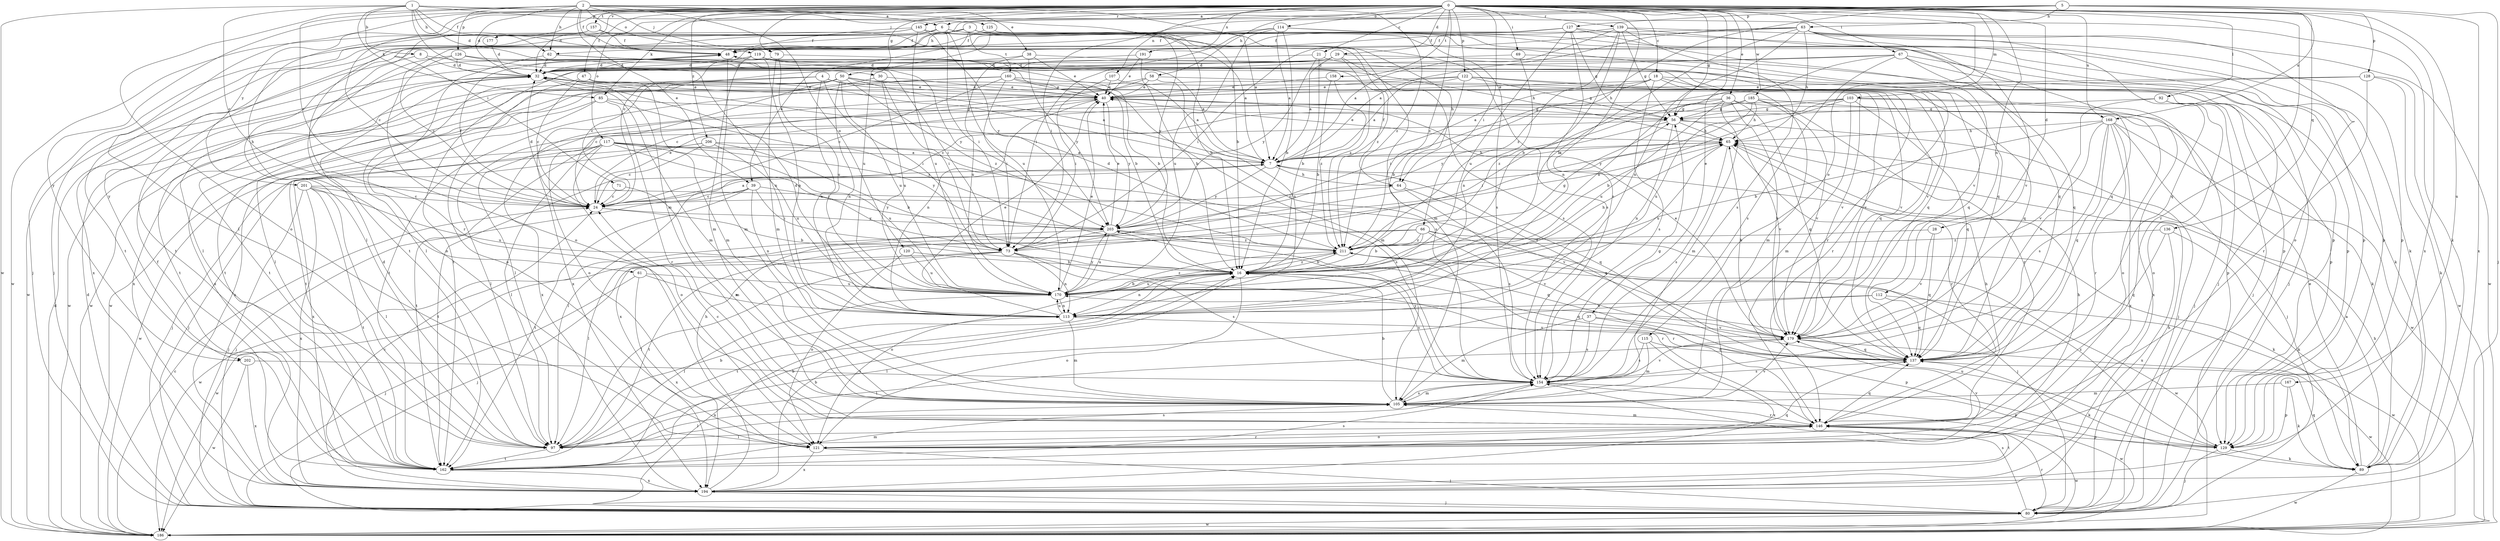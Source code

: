 strict digraph  {
0;
1;
2;
3;
4;
5;
6;
7;
8;
16;
18;
21;
24;
28;
29;
30;
32;
36;
37;
38;
39;
40;
47;
48;
50;
56;
58;
61;
62;
63;
64;
65;
66;
67;
69;
71;
73;
79;
80;
85;
89;
92;
97;
103;
105;
107;
112;
113;
114;
115;
117;
119;
120;
121;
122;
125;
126;
127;
128;
129;
136;
137;
139;
145;
146;
154;
157;
158;
160;
162;
167;
168;
170;
177;
179;
185;
186;
191;
194;
201;
202;
203;
206;
211;
0 -> 6  [label=a];
0 -> 18  [label=c];
0 -> 21  [label=c];
0 -> 28  [label=d];
0 -> 29  [label=d];
0 -> 36  [label=e];
0 -> 37  [label=e];
0 -> 47  [label=f];
0 -> 50  [label=g];
0 -> 56  [label=g];
0 -> 58  [label=h];
0 -> 61  [label=h];
0 -> 66  [label=i];
0 -> 67  [label=i];
0 -> 69  [label=i];
0 -> 71  [label=i];
0 -> 79  [label=j];
0 -> 85  [label=k];
0 -> 92  [label=l];
0 -> 97  [label=l];
0 -> 103  [label=m];
0 -> 107  [label=n];
0 -> 112  [label=n];
0 -> 114  [label=o];
0 -> 115  [label=o];
0 -> 117  [label=o];
0 -> 122  [label=p];
0 -> 136  [label=q];
0 -> 139  [label=r];
0 -> 145  [label=r];
0 -> 146  [label=r];
0 -> 154  [label=s];
0 -> 157  [label=t];
0 -> 158  [label=t];
0 -> 167  [label=u];
0 -> 168  [label=u];
0 -> 177  [label=v];
0 -> 185  [label=w];
0 -> 191  [label=x];
0 -> 194  [label=x];
0 -> 201  [label=y];
0 -> 202  [label=y];
0 -> 206  [label=z];
0 -> 211  [label=z];
1 -> 8  [label=b];
1 -> 16  [label=b];
1 -> 24  [label=c];
1 -> 30  [label=d];
1 -> 48  [label=f];
1 -> 62  [label=h];
1 -> 85  [label=k];
1 -> 89  [label=k];
1 -> 105  [label=m];
1 -> 125  [label=p];
1 -> 186  [label=w];
2 -> 6  [label=a];
2 -> 7  [label=a];
2 -> 24  [label=c];
2 -> 32  [label=d];
2 -> 38  [label=e];
2 -> 39  [label=e];
2 -> 48  [label=f];
2 -> 62  [label=h];
2 -> 79  [label=j];
2 -> 119  [label=o];
2 -> 120  [label=o];
2 -> 121  [label=o];
2 -> 126  [label=p];
2 -> 211  [label=z];
3 -> 39  [label=e];
3 -> 62  [label=h];
3 -> 105  [label=m];
3 -> 121  [label=o];
3 -> 137  [label=q];
3 -> 154  [label=s];
3 -> 160  [label=t];
3 -> 162  [label=t];
3 -> 202  [label=y];
3 -> 203  [label=y];
4 -> 40  [label=e];
4 -> 73  [label=i];
4 -> 113  [label=n];
4 -> 162  [label=t];
4 -> 179  [label=v];
4 -> 186  [label=w];
5 -> 24  [label=c];
5 -> 32  [label=d];
5 -> 63  [label=h];
5 -> 64  [label=h];
5 -> 73  [label=i];
5 -> 80  [label=j];
5 -> 127  [label=p];
5 -> 128  [label=p];
5 -> 168  [label=u];
5 -> 194  [label=x];
6 -> 48  [label=f];
6 -> 64  [label=h];
6 -> 73  [label=i];
6 -> 80  [label=j];
6 -> 129  [label=p];
6 -> 162  [label=t];
6 -> 170  [label=u];
7 -> 64  [label=h];
7 -> 65  [label=h];
7 -> 97  [label=l];
7 -> 137  [label=q];
7 -> 162  [label=t];
7 -> 203  [label=y];
8 -> 32  [label=d];
8 -> 137  [label=q];
8 -> 194  [label=x];
16 -> 65  [label=h];
16 -> 113  [label=n];
16 -> 121  [label=o];
16 -> 137  [label=q];
16 -> 154  [label=s];
16 -> 162  [label=t];
16 -> 170  [label=u];
16 -> 211  [label=z];
18 -> 7  [label=a];
18 -> 40  [label=e];
18 -> 73  [label=i];
18 -> 129  [label=p];
18 -> 137  [label=q];
18 -> 146  [label=r];
18 -> 154  [label=s];
21 -> 16  [label=b];
21 -> 32  [label=d];
21 -> 146  [label=r];
21 -> 203  [label=y];
24 -> 7  [label=a];
24 -> 16  [label=b];
24 -> 32  [label=d];
24 -> 40  [label=e];
24 -> 48  [label=f];
24 -> 203  [label=y];
28 -> 137  [label=q];
28 -> 179  [label=v];
28 -> 211  [label=z];
29 -> 7  [label=a];
29 -> 24  [label=c];
29 -> 32  [label=d];
29 -> 80  [label=j];
29 -> 154  [label=s];
29 -> 162  [label=t];
29 -> 211  [label=z];
30 -> 40  [label=e];
30 -> 73  [label=i];
30 -> 97  [label=l];
30 -> 170  [label=u];
32 -> 40  [label=e];
32 -> 105  [label=m];
32 -> 154  [label=s];
32 -> 162  [label=t];
36 -> 56  [label=g];
36 -> 89  [label=k];
36 -> 105  [label=m];
36 -> 137  [label=q];
36 -> 170  [label=u];
36 -> 179  [label=v];
36 -> 194  [label=x];
36 -> 203  [label=y];
37 -> 105  [label=m];
37 -> 129  [label=p];
37 -> 154  [label=s];
37 -> 179  [label=v];
38 -> 32  [label=d];
38 -> 40  [label=e];
38 -> 137  [label=q];
38 -> 170  [label=u];
38 -> 203  [label=y];
39 -> 24  [label=c];
39 -> 73  [label=i];
39 -> 80  [label=j];
39 -> 113  [label=n];
39 -> 162  [label=t];
39 -> 203  [label=y];
40 -> 56  [label=g];
40 -> 113  [label=n];
40 -> 121  [label=o];
40 -> 203  [label=y];
47 -> 24  [label=c];
47 -> 40  [label=e];
47 -> 105  [label=m];
47 -> 121  [label=o];
48 -> 32  [label=d];
48 -> 105  [label=m];
50 -> 7  [label=a];
50 -> 24  [label=c];
50 -> 40  [label=e];
50 -> 113  [label=n];
50 -> 162  [label=t];
50 -> 170  [label=u];
50 -> 179  [label=v];
50 -> 186  [label=w];
50 -> 194  [label=x];
50 -> 211  [label=z];
56 -> 65  [label=h];
56 -> 73  [label=i];
56 -> 80  [label=j];
56 -> 97  [label=l];
56 -> 113  [label=n];
56 -> 179  [label=v];
58 -> 24  [label=c];
58 -> 40  [label=e];
58 -> 113  [label=n];
58 -> 137  [label=q];
58 -> 186  [label=w];
61 -> 80  [label=j];
61 -> 113  [label=n];
61 -> 170  [label=u];
61 -> 194  [label=x];
62 -> 32  [label=d];
62 -> 73  [label=i];
62 -> 121  [label=o];
62 -> 179  [label=v];
63 -> 7  [label=a];
63 -> 16  [label=b];
63 -> 48  [label=f];
63 -> 65  [label=h];
63 -> 73  [label=i];
63 -> 113  [label=n];
63 -> 121  [label=o];
63 -> 137  [label=q];
63 -> 179  [label=v];
63 -> 186  [label=w];
64 -> 24  [label=c];
64 -> 48  [label=f];
64 -> 137  [label=q];
64 -> 154  [label=s];
65 -> 7  [label=a];
65 -> 40  [label=e];
65 -> 146  [label=r];
65 -> 154  [label=s];
65 -> 170  [label=u];
65 -> 194  [label=x];
66 -> 16  [label=b];
66 -> 80  [label=j];
66 -> 89  [label=k];
66 -> 97  [label=l];
66 -> 162  [label=t];
66 -> 179  [label=v];
66 -> 211  [label=z];
67 -> 32  [label=d];
67 -> 80  [label=j];
67 -> 89  [label=k];
67 -> 97  [label=l];
67 -> 137  [label=q];
67 -> 154  [label=s];
67 -> 170  [label=u];
69 -> 32  [label=d];
69 -> 113  [label=n];
69 -> 129  [label=p];
71 -> 24  [label=c];
71 -> 105  [label=m];
73 -> 80  [label=j];
73 -> 97  [label=l];
73 -> 113  [label=n];
73 -> 146  [label=r];
73 -> 154  [label=s];
73 -> 186  [label=w];
79 -> 7  [label=a];
79 -> 32  [label=d];
79 -> 105  [label=m];
79 -> 170  [label=u];
80 -> 32  [label=d];
80 -> 65  [label=h];
80 -> 113  [label=n];
80 -> 146  [label=r];
80 -> 154  [label=s];
80 -> 186  [label=w];
85 -> 56  [label=g];
85 -> 146  [label=r];
85 -> 162  [label=t];
85 -> 194  [label=x];
85 -> 211  [label=z];
89 -> 7  [label=a];
89 -> 40  [label=e];
89 -> 137  [label=q];
89 -> 186  [label=w];
92 -> 56  [label=g];
92 -> 121  [label=o];
92 -> 129  [label=p];
92 -> 179  [label=v];
97 -> 16  [label=b];
97 -> 32  [label=d];
97 -> 146  [label=r];
97 -> 154  [label=s];
97 -> 162  [label=t];
103 -> 16  [label=b];
103 -> 56  [label=g];
103 -> 80  [label=j];
103 -> 97  [label=l];
103 -> 105  [label=m];
103 -> 137  [label=q];
103 -> 194  [label=x];
103 -> 203  [label=y];
105 -> 16  [label=b];
105 -> 97  [label=l];
105 -> 146  [label=r];
105 -> 154  [label=s];
105 -> 179  [label=v];
107 -> 7  [label=a];
107 -> 40  [label=e];
107 -> 73  [label=i];
112 -> 97  [label=l];
112 -> 113  [label=n];
112 -> 137  [label=q];
112 -> 186  [label=w];
113 -> 40  [label=e];
113 -> 105  [label=m];
113 -> 170  [label=u];
113 -> 179  [label=v];
114 -> 7  [label=a];
114 -> 16  [label=b];
114 -> 48  [label=f];
114 -> 73  [label=i];
114 -> 89  [label=k];
114 -> 129  [label=p];
114 -> 170  [label=u];
115 -> 105  [label=m];
115 -> 137  [label=q];
115 -> 154  [label=s];
115 -> 194  [label=x];
117 -> 7  [label=a];
117 -> 73  [label=i];
117 -> 80  [label=j];
117 -> 97  [label=l];
117 -> 121  [label=o];
117 -> 154  [label=s];
117 -> 162  [label=t];
117 -> 170  [label=u];
117 -> 186  [label=w];
117 -> 203  [label=y];
119 -> 16  [label=b];
119 -> 32  [label=d];
119 -> 65  [label=h];
119 -> 105  [label=m];
119 -> 113  [label=n];
119 -> 186  [label=w];
119 -> 203  [label=y];
120 -> 16  [label=b];
120 -> 121  [label=o];
120 -> 170  [label=u];
121 -> 65  [label=h];
121 -> 80  [label=j];
121 -> 179  [label=v];
121 -> 194  [label=x];
122 -> 7  [label=a];
122 -> 16  [label=b];
122 -> 40  [label=e];
122 -> 56  [label=g];
122 -> 80  [label=j];
122 -> 105  [label=m];
122 -> 194  [label=x];
125 -> 16  [label=b];
125 -> 48  [label=f];
125 -> 154  [label=s];
125 -> 170  [label=u];
126 -> 16  [label=b];
126 -> 24  [label=c];
126 -> 32  [label=d];
126 -> 97  [label=l];
126 -> 113  [label=n];
126 -> 129  [label=p];
127 -> 48  [label=f];
127 -> 56  [label=g];
127 -> 97  [label=l];
127 -> 113  [label=n];
127 -> 137  [label=q];
127 -> 162  [label=t];
127 -> 170  [label=u];
127 -> 179  [label=v];
128 -> 40  [label=e];
128 -> 89  [label=k];
128 -> 146  [label=r];
128 -> 186  [label=w];
128 -> 211  [label=z];
129 -> 80  [label=j];
129 -> 89  [label=k];
129 -> 170  [label=u];
129 -> 211  [label=z];
136 -> 89  [label=k];
136 -> 137  [label=q];
136 -> 194  [label=x];
136 -> 211  [label=z];
137 -> 89  [label=k];
137 -> 154  [label=s];
139 -> 7  [label=a];
139 -> 16  [label=b];
139 -> 48  [label=f];
139 -> 56  [label=g];
139 -> 129  [label=p];
139 -> 137  [label=q];
139 -> 154  [label=s];
139 -> 211  [label=z];
145 -> 48  [label=f];
145 -> 80  [label=j];
145 -> 129  [label=p];
145 -> 146  [label=r];
145 -> 170  [label=u];
145 -> 203  [label=y];
145 -> 211  [label=z];
146 -> 24  [label=c];
146 -> 65  [label=h];
146 -> 97  [label=l];
146 -> 105  [label=m];
146 -> 121  [label=o];
146 -> 129  [label=p];
146 -> 137  [label=q];
146 -> 162  [label=t];
146 -> 186  [label=w];
154 -> 56  [label=g];
154 -> 105  [label=m];
154 -> 129  [label=p];
154 -> 179  [label=v];
154 -> 186  [label=w];
154 -> 203  [label=y];
157 -> 7  [label=a];
157 -> 24  [label=c];
157 -> 48  [label=f];
157 -> 186  [label=w];
158 -> 16  [label=b];
158 -> 40  [label=e];
158 -> 211  [label=z];
160 -> 24  [label=c];
160 -> 40  [label=e];
160 -> 73  [label=i];
160 -> 105  [label=m];
160 -> 162  [label=t];
160 -> 179  [label=v];
160 -> 194  [label=x];
162 -> 16  [label=b];
162 -> 48  [label=f];
162 -> 105  [label=m];
162 -> 137  [label=q];
162 -> 154  [label=s];
162 -> 194  [label=x];
167 -> 89  [label=k];
167 -> 105  [label=m];
167 -> 129  [label=p];
168 -> 16  [label=b];
168 -> 65  [label=h];
168 -> 80  [label=j];
168 -> 137  [label=q];
168 -> 146  [label=r];
168 -> 154  [label=s];
168 -> 179  [label=v];
168 -> 186  [label=w];
168 -> 194  [label=x];
170 -> 16  [label=b];
170 -> 32  [label=d];
170 -> 40  [label=e];
170 -> 97  [label=l];
170 -> 113  [label=n];
170 -> 203  [label=y];
170 -> 211  [label=z];
177 -> 32  [label=d];
179 -> 40  [label=e];
179 -> 65  [label=h];
179 -> 97  [label=l];
179 -> 137  [label=q];
179 -> 186  [label=w];
185 -> 24  [label=c];
185 -> 56  [label=g];
185 -> 65  [label=h];
185 -> 121  [label=o];
185 -> 146  [label=r];
185 -> 170  [label=u];
185 -> 179  [label=v];
186 -> 24  [label=c];
186 -> 32  [label=d];
186 -> 65  [label=h];
191 -> 16  [label=b];
191 -> 32  [label=d];
191 -> 40  [label=e];
194 -> 16  [label=b];
194 -> 24  [label=c];
194 -> 65  [label=h];
194 -> 80  [label=j];
201 -> 24  [label=c];
201 -> 80  [label=j];
201 -> 97  [label=l];
201 -> 162  [label=t];
201 -> 170  [label=u];
201 -> 179  [label=v];
201 -> 194  [label=x];
202 -> 154  [label=s];
202 -> 186  [label=w];
202 -> 194  [label=x];
203 -> 40  [label=e];
203 -> 73  [label=i];
203 -> 137  [label=q];
203 -> 170  [label=u];
203 -> 186  [label=w];
203 -> 211  [label=z];
206 -> 7  [label=a];
206 -> 16  [label=b];
206 -> 24  [label=c];
206 -> 80  [label=j];
206 -> 170  [label=u];
206 -> 194  [label=x];
211 -> 16  [label=b];
211 -> 32  [label=d];
211 -> 56  [label=g];
211 -> 121  [label=o];
211 -> 146  [label=r];
211 -> 186  [label=w];
}
